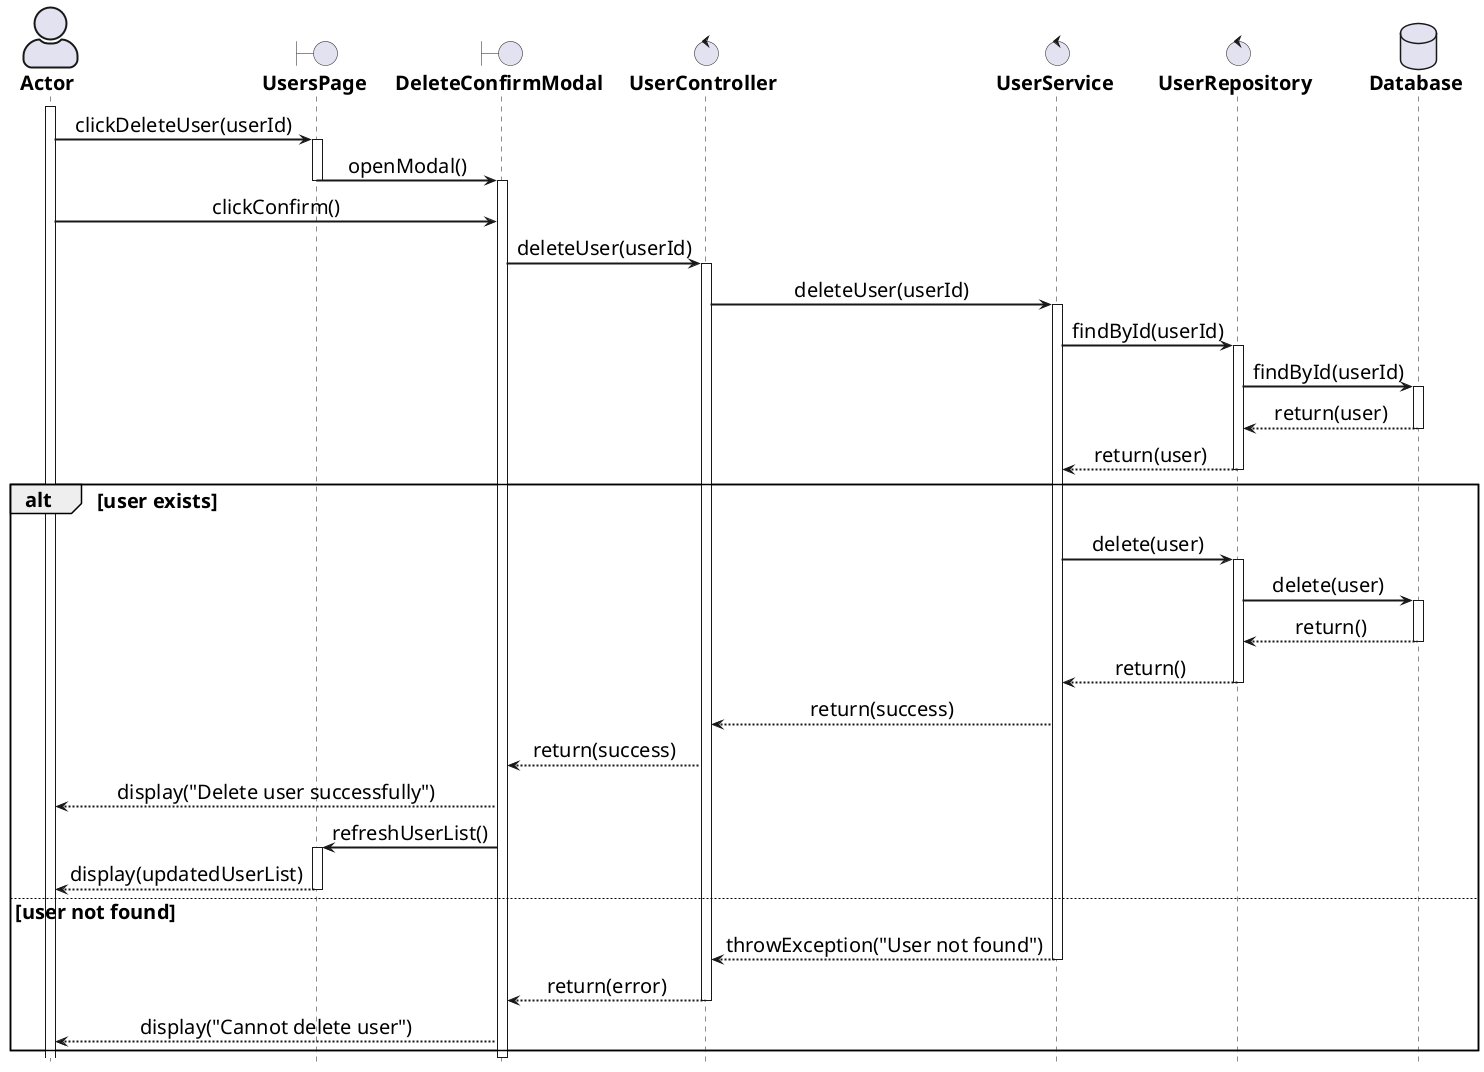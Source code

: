 @startuml

' General configuration
skinparam defaultFontSize 20
skinparam sequenceMessageAlign center

' Actor style configuration
skinparam actorStyle awesome

' Arrow and border thickness configuration
skinparam {
    ArrowThickness 2
    ParticipantBorderThickness 2
    ActorBorderThickness 2
    LifeLineBorderThickness 2
    ActivationBorderThickness 2
}

' Life line color configuration
skinparam LifeLineBorderColor black

' Font style configuration for components
skinparam {
    actorFontStyle bold
    boundaryFontStyle bold
    controlFontStyle bold
    entityFontStyle bold
    databaseFontStyle bold
}

' Define components
actor "Actor" as actor
boundary "UsersPage" as usersPage
boundary "DeleteConfirmModal" as confirmModal
control "UserController" as controller
control "UserService" as service
control "UserRepository" as repo
database "Database" as db

' Start processing flow
activate actor

actor -> usersPage: clickDeleteUser(userId)
activate usersPage

usersPage -> confirmModal: openModal()
deactivate usersPage
activate confirmModal

actor -> confirmModal: clickConfirm()

confirmModal -> controller: deleteUser(userId)
activate controller

controller -> service: deleteUser(userId)
activate service

service -> repo: findById(userId)
activate repo
repo -> db: findById(userId)
activate db
db --> repo: return(user)
deactivate db
repo --> service: return(user)
deactivate repo

alt user exists
    service -> repo: delete(user)
    activate repo
    repo -> db: delete(user)
    activate db
    db --> repo: return()
    deactivate db
    repo --> service: return()
    deactivate repo
    
    service --> controller: return(success)
    controller --> confirmModal: return(success)
    confirmModal --> actor: display("Delete user successfully")
    
    confirmModal -> usersPage: refreshUserList()
    activate usersPage
    usersPage --> actor: display(updatedUserList)
    deactivate usersPage
else user not found
    service --> controller: throwException("User not found")
    deactivate service
    controller --> confirmModal: return(error)
    deactivate controller
    confirmModal --> actor: display("Cannot delete user")
end

deactivate confirmModal

hide footbox
@enduml